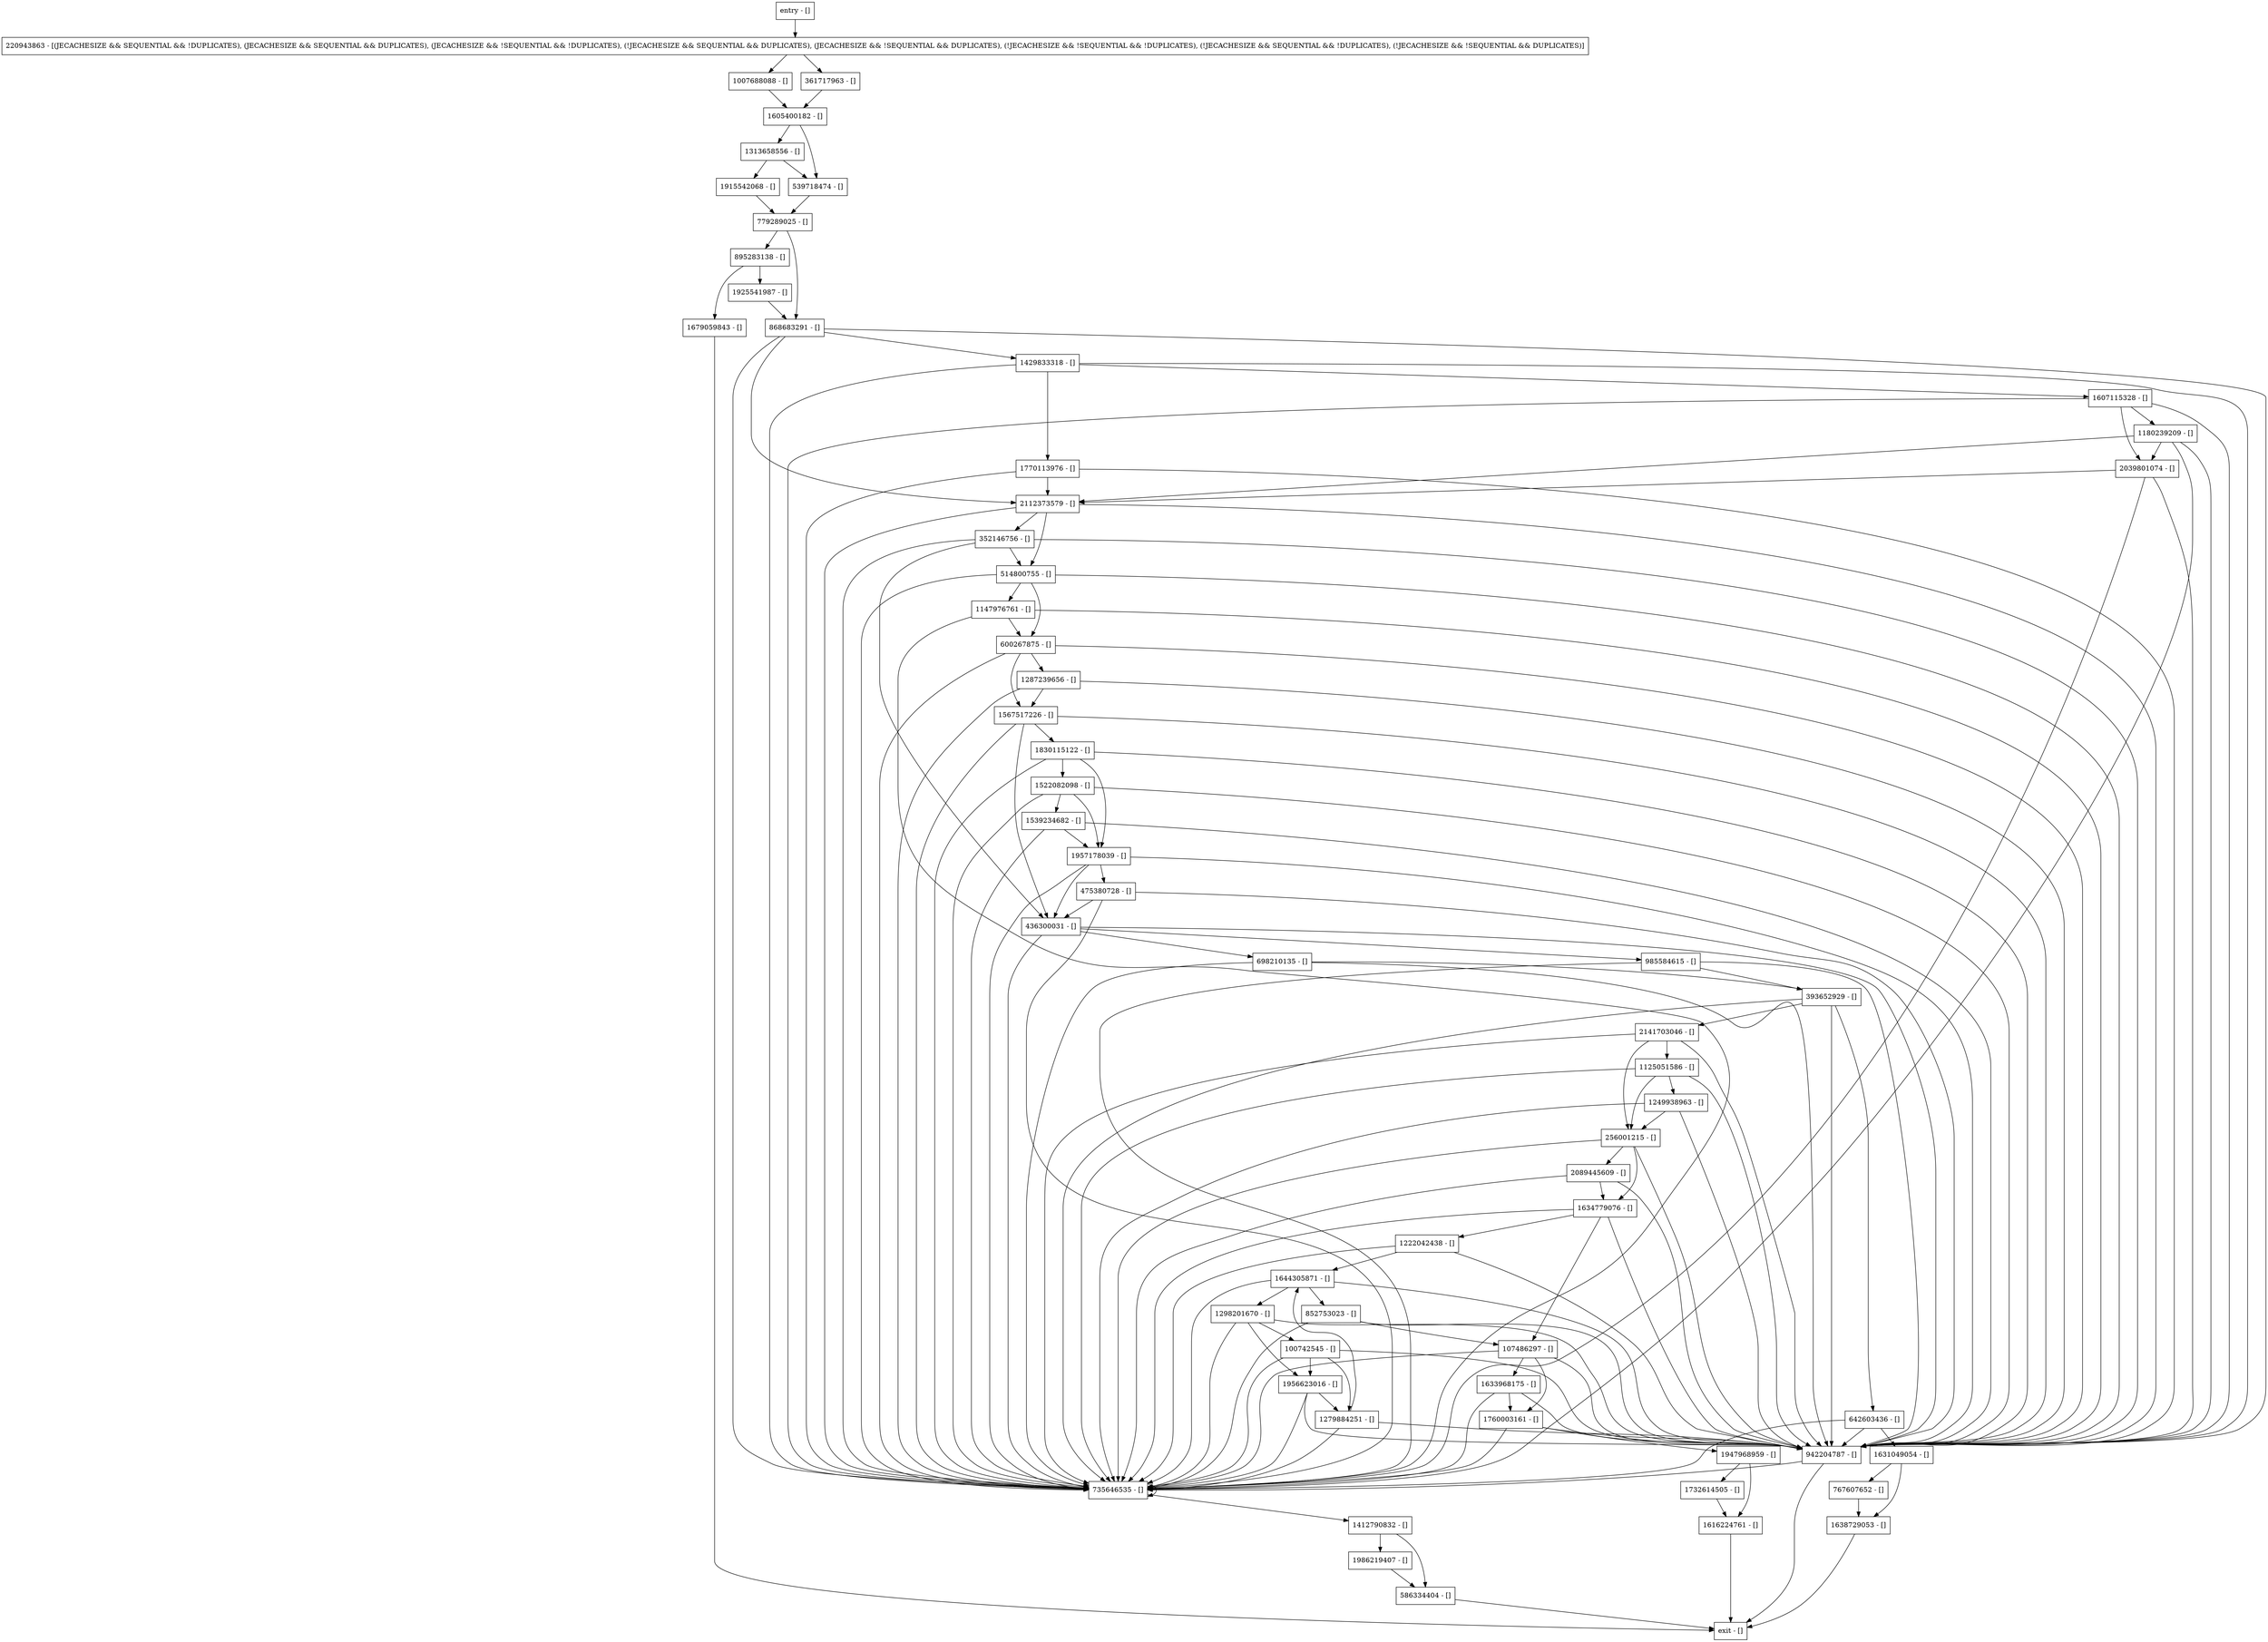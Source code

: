 digraph putNotify {
node [shape=record];
1429833318 [label="1429833318 - []"];
1298201670 [label="1298201670 - []"];
436300031 [label="436300031 - []"];
1522082098 [label="1522082098 - []"];
2089445609 [label="2089445609 - []"];
393652929 [label="393652929 - []"];
1770113976 [label="1770113976 - []"];
895283138 [label="895283138 - []"];
1616224761 [label="1616224761 - []"];
352146756 [label="352146756 - []"];
1915542068 [label="1915542068 - []"];
779289025 [label="779289025 - []"];
475380728 [label="475380728 - []"];
2141703046 [label="2141703046 - []"];
767607652 [label="767607652 - []"];
1925541987 [label="1925541987 - []"];
514800755 [label="514800755 - []"];
256001215 [label="256001215 - []"];
entry [label="entry - []"];
exit [label="exit - []"];
1313658556 [label="1313658556 - []"];
1631049054 [label="1631049054 - []"];
1830115122 [label="1830115122 - []"];
1633968175 [label="1633968175 - []"];
942204787 [label="942204787 - []"];
1222042438 [label="1222042438 - []"];
852753023 [label="852753023 - []"];
1947968959 [label="1947968959 - []"];
539718474 [label="539718474 - []"];
1732614505 [label="1732614505 - []"];
600267875 [label="600267875 - []"];
1634779076 [label="1634779076 - []"];
1007688088 [label="1007688088 - []"];
1567517226 [label="1567517226 - []"];
2039801074 [label="2039801074 - []"];
1279884251 [label="1279884251 - []"];
220943863 [label="220943863 - [(JECACHESIZE && SEQUENTIAL && !DUPLICATES), (JECACHESIZE && SEQUENTIAL && DUPLICATES), (JECACHESIZE && !SEQUENTIAL && !DUPLICATES), (!JECACHESIZE && SEQUENTIAL && DUPLICATES), (JECACHESIZE && !SEQUENTIAL && DUPLICATES), (!JECACHESIZE && !SEQUENTIAL && !DUPLICATES), (!JECACHESIZE && SEQUENTIAL && !DUPLICATES), (!JECACHESIZE && !SEQUENTIAL && DUPLICATES)]"];
1957178039 [label="1957178039 - []"];
868683291 [label="868683291 - []"];
1539234682 [label="1539234682 - []"];
1412790832 [label="1412790832 - []"];
100742545 [label="100742545 - []"];
2112373579 [label="2112373579 - []"];
107486297 [label="107486297 - []"];
1607115328 [label="1607115328 - []"];
1249938963 [label="1249938963 - []"];
1180239209 [label="1180239209 - []"];
1760003161 [label="1760003161 - []"];
735646535 [label="735646535 - []"];
642603436 [label="642603436 - []"];
1605400182 [label="1605400182 - []"];
1638729053 [label="1638729053 - []"];
985584615 [label="985584615 - []"];
1679059843 [label="1679059843 - []"];
1986219407 [label="1986219407 - []"];
1644305871 [label="1644305871 - []"];
586334404 [label="586334404 - []"];
1147976761 [label="1147976761 - []"];
698210135 [label="698210135 - []"];
1125051586 [label="1125051586 - []"];
361717963 [label="361717963 - []"];
1287239656 [label="1287239656 - []"];
1956623016 [label="1956623016 - []"];
entry;
exit;
1429833318 -> 1770113976;
1429833318 -> 1607115328;
1429833318 -> 942204787;
1429833318 -> 735646535;
1298201670 -> 942204787;
1298201670 -> 100742545;
1298201670 -> 735646535;
1298201670 -> 1956623016;
436300031 -> 942204787;
436300031 -> 985584615;
436300031 -> 698210135;
436300031 -> 735646535;
1522082098 -> 1957178039;
1522082098 -> 1539234682;
1522082098 -> 942204787;
1522082098 -> 735646535;
2089445609 -> 1634779076;
2089445609 -> 942204787;
2089445609 -> 735646535;
393652929 -> 2141703046;
393652929 -> 642603436;
393652929 -> 942204787;
393652929 -> 735646535;
1770113976 -> 2112373579;
1770113976 -> 942204787;
1770113976 -> 735646535;
895283138 -> 1925541987;
895283138 -> 1679059843;
1616224761 -> exit;
352146756 -> 514800755;
352146756 -> 436300031;
352146756 -> 942204787;
352146756 -> 735646535;
1915542068 -> 779289025;
779289025 -> 868683291;
779289025 -> 895283138;
475380728 -> 436300031;
475380728 -> 942204787;
475380728 -> 735646535;
2141703046 -> 942204787;
2141703046 -> 256001215;
2141703046 -> 1125051586;
2141703046 -> 735646535;
767607652 -> 1638729053;
1925541987 -> 868683291;
514800755 -> 600267875;
514800755 -> 942204787;
514800755 -> 1147976761;
514800755 -> 735646535;
256001215 -> 1634779076;
256001215 -> 942204787;
256001215 -> 2089445609;
256001215 -> 735646535;
entry -> 220943863;
1313658556 -> 539718474;
1313658556 -> 1915542068;
1631049054 -> 767607652;
1631049054 -> 1638729053;
1830115122 -> 1957178039;
1830115122 -> 942204787;
1830115122 -> 1522082098;
1830115122 -> 735646535;
1633968175 -> 942204787;
1633968175 -> 1760003161;
1633968175 -> 735646535;
942204787 -> exit;
942204787 -> 735646535;
1222042438 -> 942204787;
1222042438 -> 1644305871;
1222042438 -> 735646535;
852753023 -> 107486297;
852753023 -> 942204787;
852753023 -> 735646535;
1947968959 -> 1732614505;
1947968959 -> 1616224761;
539718474 -> 779289025;
1732614505 -> 1616224761;
600267875 -> 942204787;
600267875 -> 1567517226;
600267875 -> 735646535;
600267875 -> 1287239656;
1634779076 -> 107486297;
1634779076 -> 1222042438;
1634779076 -> 942204787;
1634779076 -> 735646535;
1007688088 -> 1605400182;
1567517226 -> 1830115122;
1567517226 -> 436300031;
1567517226 -> 942204787;
1567517226 -> 735646535;
2039801074 -> 2112373579;
2039801074 -> 942204787;
2039801074 -> 735646535;
1279884251 -> 942204787;
1279884251 -> 1644305871;
1279884251 -> 735646535;
220943863 -> 1007688088;
220943863 -> 361717963;
1957178039 -> 475380728;
1957178039 -> 436300031;
1957178039 -> 942204787;
1957178039 -> 735646535;
868683291 -> 2112373579;
868683291 -> 1429833318;
868683291 -> 942204787;
868683291 -> 735646535;
1539234682 -> 1957178039;
1539234682 -> 942204787;
1539234682 -> 735646535;
1412790832 -> 1986219407;
1412790832 -> 586334404;
100742545 -> 1279884251;
100742545 -> 942204787;
100742545 -> 735646535;
100742545 -> 1956623016;
2112373579 -> 514800755;
2112373579 -> 942204787;
2112373579 -> 735646535;
2112373579 -> 352146756;
107486297 -> 1633968175;
107486297 -> 942204787;
107486297 -> 1760003161;
107486297 -> 735646535;
1607115328 -> 942204787;
1607115328 -> 1180239209;
1607115328 -> 735646535;
1607115328 -> 2039801074;
1249938963 -> 942204787;
1249938963 -> 256001215;
1249938963 -> 735646535;
1180239209 -> 2112373579;
1180239209 -> 942204787;
1180239209 -> 735646535;
1180239209 -> 2039801074;
1760003161 -> 942204787;
1760003161 -> 1947968959;
1760003161 -> 735646535;
735646535 -> 1412790832;
735646535 -> 735646535;
642603436 -> 1631049054;
642603436 -> 942204787;
642603436 -> 735646535;
1605400182 -> 1313658556;
1605400182 -> 539718474;
1638729053 -> exit;
985584615 -> 393652929;
985584615 -> 942204787;
985584615 -> 735646535;
1679059843 -> exit;
1986219407 -> 586334404;
1644305871 -> 1298201670;
1644305871 -> 942204787;
1644305871 -> 852753023;
1644305871 -> 735646535;
586334404 -> exit;
1147976761 -> 600267875;
1147976761 -> 942204787;
1147976761 -> 735646535;
698210135 -> 393652929;
698210135 -> 942204787;
698210135 -> 735646535;
1125051586 -> 1249938963;
1125051586 -> 942204787;
1125051586 -> 256001215;
1125051586 -> 735646535;
361717963 -> 1605400182;
1287239656 -> 942204787;
1287239656 -> 1567517226;
1287239656 -> 735646535;
1956623016 -> 1279884251;
1956623016 -> 942204787;
1956623016 -> 735646535;
}
